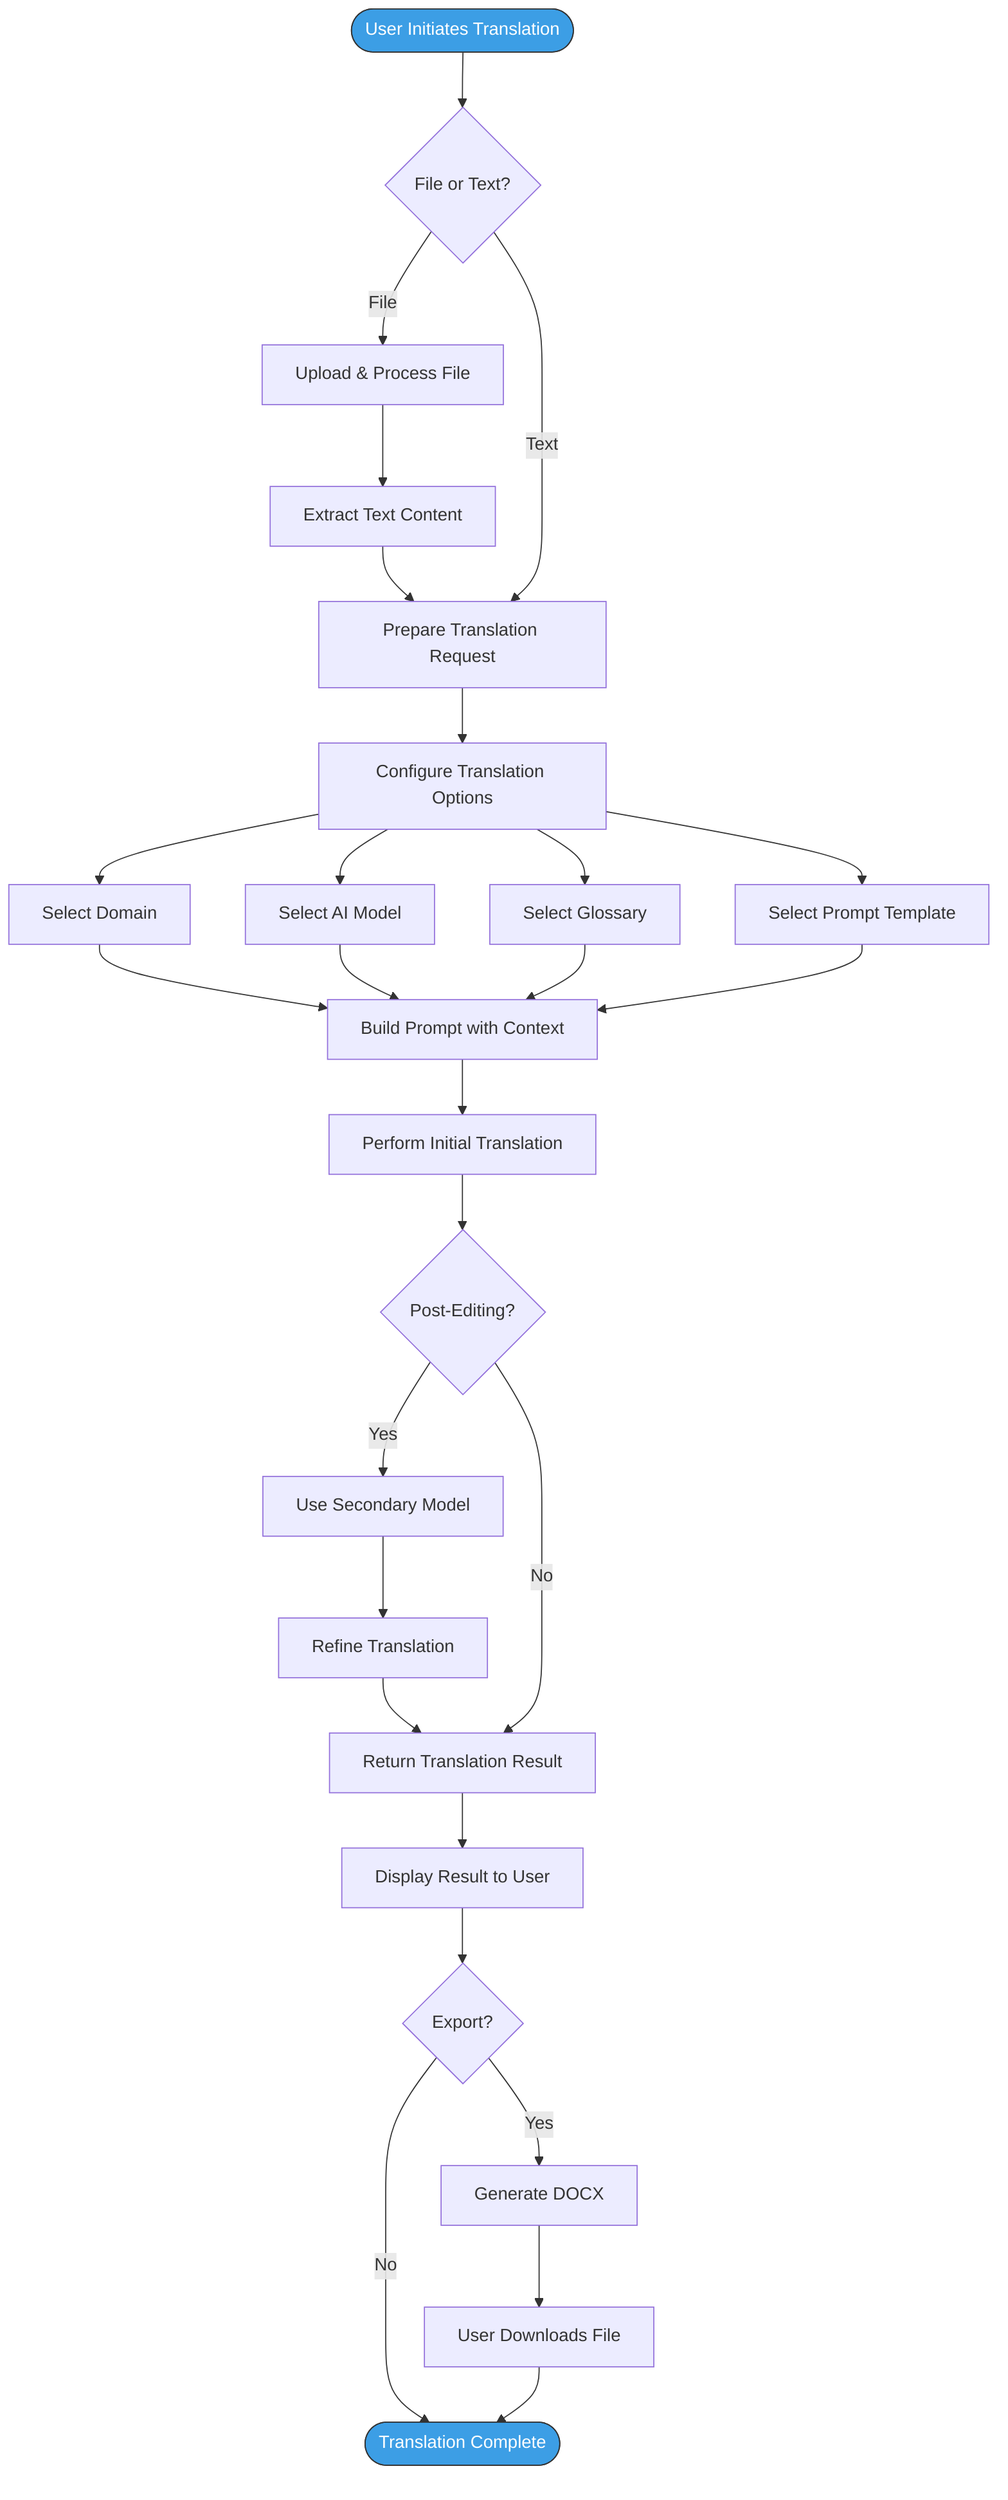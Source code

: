 flowchart TD
    Start([User Initiates Translation]) --> FileOrText{File or Text?}
    
    FileOrText -->|File| FileUpload[Upload & Process File]
    FileUpload --> ExtractText[Extract Text Content]
    ExtractText --> PrepareTranslation
    
    FileOrText -->|Text| PrepareTranslation[Prepare Translation Request]
    
    PrepareTranslation --> ConfigOptions[Configure Translation Options]
    ConfigOptions --> Domain[Select Domain]
    ConfigOptions --> Model[Select AI Model]
    ConfigOptions --> GlossarySel[Select Glossary]
    ConfigOptions --> PromptSel[Select Prompt Template]
    
    Domain & Model & GlossarySel & PromptSel --> BuildPrompt[Build Prompt with Context]
    
    BuildPrompt --> InitialTranslation[Perform Initial Translation]
    InitialTranslation --> PostEdit{Post-Editing?}
    
    PostEdit -->|Yes| SecondaryModel[Use Secondary Model]
    SecondaryModel --> RefineTranslation[Refine Translation]
    RefineTranslation --> ReturnResult
    
    PostEdit -->|No| ReturnResult[Return Translation Result]
    
    ReturnResult --> DisplayResult[Display Result to User]
    DisplayResult --> Export{Export?}
    
    Export -->|Yes| ExportDOCX[Generate DOCX]
    ExportDOCX --> Download[User Downloads File]
    
    Export -->|No| End([Translation Complete])
    Download --> End
    
    class Start,End highlight
    classDef highlight fill:#3c9ee5,stroke:#333,color:white
